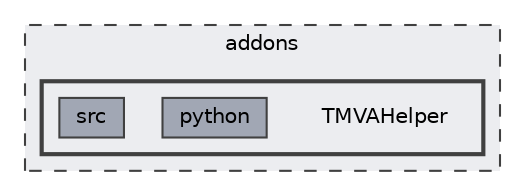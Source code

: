 digraph "addons/TMVAHelper"
{
 // LATEX_PDF_SIZE
  bgcolor="transparent";
  edge [fontname=Helvetica,fontsize=10,labelfontname=Helvetica,labelfontsize=10];
  node [fontname=Helvetica,fontsize=10,shape=box,height=0.2,width=0.4];
  compound=true
  subgraph clusterdir_1233bc0a3e869c10318208e4553a4fcb {
    graph [ bgcolor="#ecedf0", pencolor="grey25", label="addons", fontname=Helvetica,fontsize=10 style="filled,dashed", URL="dir_1233bc0a3e869c10318208e4553a4fcb.html",tooltip=""]
  subgraph clusterdir_44afe0fcdf3e76c82cef1208b2318c93 {
    graph [ bgcolor="#ecedf0", pencolor="grey25", label="", fontname=Helvetica,fontsize=10 style="filled,bold", URL="dir_44afe0fcdf3e76c82cef1208b2318c93.html",tooltip=""]
    dir_44afe0fcdf3e76c82cef1208b2318c93 [shape=plaintext, label="TMVAHelper"];
  dir_391d0f9e5e41fb6e8421f9fb97dfe423 [label="python", fillcolor="#a1a7b4", color="grey25", style="filled", URL="dir_391d0f9e5e41fb6e8421f9fb97dfe423.html",tooltip=""];
  dir_7e08255de5ddb4d4ab0af583783aead3 [label="src", fillcolor="#a1a7b4", color="grey25", style="filled", URL="dir_7e08255de5ddb4d4ab0af583783aead3.html",tooltip=""];
  }
  }
}
